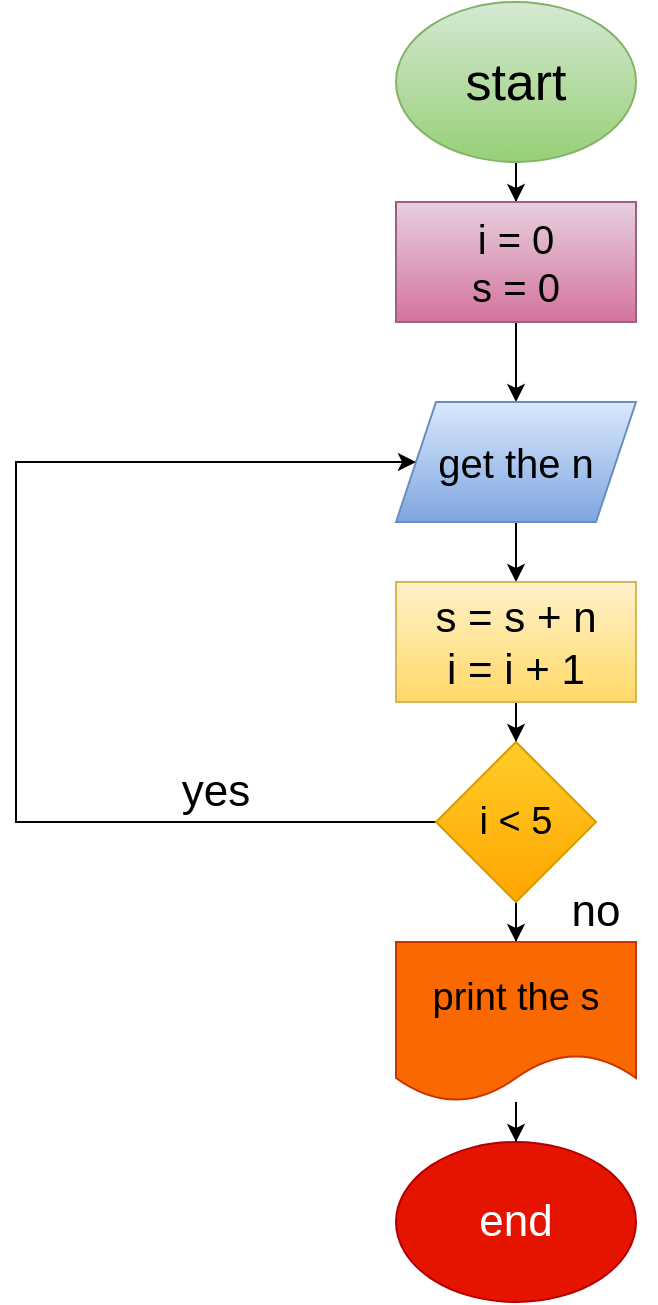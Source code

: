 <mxfile version="21.2.7" type="device">
  <diagram name="Page-1" id="U5sV9sIEa0b0Lz1cyDd5">
    <mxGraphModel dx="1050" dy="573" grid="1" gridSize="10" guides="1" tooltips="1" connect="1" arrows="1" fold="1" page="1" pageScale="1" pageWidth="850" pageHeight="1100" math="0" shadow="0">
      <root>
        <mxCell id="0" />
        <mxCell id="1" parent="0" />
        <mxCell id="LlMh9HgGDCVD9yMCo86D-3" value="" style="edgeStyle=orthogonalEdgeStyle;rounded=0;orthogonalLoop=1;jettySize=auto;html=1;" edge="1" parent="1" source="LlMh9HgGDCVD9yMCo86D-1" target="LlMh9HgGDCVD9yMCo86D-2">
          <mxGeometry relative="1" as="geometry" />
        </mxCell>
        <mxCell id="LlMh9HgGDCVD9yMCo86D-1" value="&lt;font style=&quot;font-size: 26px;&quot;&gt;start&lt;/font&gt;" style="ellipse;whiteSpace=wrap;html=1;fillColor=#d5e8d4;gradientColor=#97d077;strokeColor=#82b366;" vertex="1" parent="1">
          <mxGeometry x="370" y="20" width="120" height="80" as="geometry" />
        </mxCell>
        <mxCell id="LlMh9HgGDCVD9yMCo86D-5" value="" style="edgeStyle=orthogonalEdgeStyle;rounded=0;orthogonalLoop=1;jettySize=auto;html=1;" edge="1" parent="1" source="LlMh9HgGDCVD9yMCo86D-2" target="LlMh9HgGDCVD9yMCo86D-4">
          <mxGeometry relative="1" as="geometry" />
        </mxCell>
        <mxCell id="LlMh9HgGDCVD9yMCo86D-2" value="&lt;font style=&quot;font-size: 20px;&quot;&gt;i = 0&lt;br&gt;s = 0&lt;/font&gt;" style="rounded=0;whiteSpace=wrap;html=1;fillColor=#e6d0de;gradientColor=#d5739d;strokeColor=#996185;" vertex="1" parent="1">
          <mxGeometry x="370" y="120" width="120" height="60" as="geometry" />
        </mxCell>
        <mxCell id="LlMh9HgGDCVD9yMCo86D-7" value="" style="edgeStyle=orthogonalEdgeStyle;rounded=0;orthogonalLoop=1;jettySize=auto;html=1;" edge="1" parent="1" source="LlMh9HgGDCVD9yMCo86D-4" target="LlMh9HgGDCVD9yMCo86D-6">
          <mxGeometry relative="1" as="geometry" />
        </mxCell>
        <mxCell id="LlMh9HgGDCVD9yMCo86D-4" value="&lt;font style=&quot;font-size: 20px;&quot;&gt;get the n&lt;/font&gt;" style="shape=parallelogram;perimeter=parallelogramPerimeter;whiteSpace=wrap;html=1;fixedSize=1;fillColor=#dae8fc;gradientColor=#7ea6e0;strokeColor=#6c8ebf;" vertex="1" parent="1">
          <mxGeometry x="370" y="220" width="120" height="60" as="geometry" />
        </mxCell>
        <mxCell id="LlMh9HgGDCVD9yMCo86D-9" value="" style="edgeStyle=orthogonalEdgeStyle;rounded=0;orthogonalLoop=1;jettySize=auto;html=1;" edge="1" parent="1" source="LlMh9HgGDCVD9yMCo86D-6" target="LlMh9HgGDCVD9yMCo86D-8">
          <mxGeometry relative="1" as="geometry" />
        </mxCell>
        <mxCell id="LlMh9HgGDCVD9yMCo86D-6" value="&lt;font style=&quot;font-size: 21px;&quot;&gt;s = s + n&lt;br&gt;i = i + 1&lt;/font&gt;" style="rounded=0;whiteSpace=wrap;html=1;fillColor=#fff2cc;gradientColor=#ffd966;strokeColor=#d6b656;" vertex="1" parent="1">
          <mxGeometry x="370" y="310" width="120" height="60" as="geometry" />
        </mxCell>
        <mxCell id="LlMh9HgGDCVD9yMCo86D-10" style="edgeStyle=orthogonalEdgeStyle;rounded=0;orthogonalLoop=1;jettySize=auto;html=1;entryX=0;entryY=0.5;entryDx=0;entryDy=0;" edge="1" parent="1" source="LlMh9HgGDCVD9yMCo86D-8" target="LlMh9HgGDCVD9yMCo86D-4">
          <mxGeometry relative="1" as="geometry">
            <Array as="points">
              <mxPoint x="180" y="430" />
              <mxPoint x="180" y="250" />
            </Array>
          </mxGeometry>
        </mxCell>
        <mxCell id="LlMh9HgGDCVD9yMCo86D-13" value="" style="edgeStyle=orthogonalEdgeStyle;rounded=0;orthogonalLoop=1;jettySize=auto;html=1;" edge="1" parent="1" source="LlMh9HgGDCVD9yMCo86D-8" target="LlMh9HgGDCVD9yMCo86D-12">
          <mxGeometry relative="1" as="geometry" />
        </mxCell>
        <mxCell id="LlMh9HgGDCVD9yMCo86D-8" value="&lt;font style=&quot;font-size: 19px;&quot;&gt;i &amp;lt; 5&lt;/font&gt;" style="rhombus;whiteSpace=wrap;html=1;fillColor=#ffcd28;gradientColor=#ffa500;strokeColor=#d79b00;" vertex="1" parent="1">
          <mxGeometry x="390" y="390" width="80" height="80" as="geometry" />
        </mxCell>
        <mxCell id="LlMh9HgGDCVD9yMCo86D-11" value="&lt;font style=&quot;font-size: 22px;&quot;&gt;yes&lt;/font&gt;" style="text;html=1;strokeColor=none;fillColor=none;align=center;verticalAlign=middle;whiteSpace=wrap;rounded=0;" vertex="1" parent="1">
          <mxGeometry x="250" y="400" width="60" height="30" as="geometry" />
        </mxCell>
        <mxCell id="LlMh9HgGDCVD9yMCo86D-15" value="" style="edgeStyle=orthogonalEdgeStyle;rounded=0;orthogonalLoop=1;jettySize=auto;html=1;" edge="1" parent="1" source="LlMh9HgGDCVD9yMCo86D-12" target="LlMh9HgGDCVD9yMCo86D-14">
          <mxGeometry relative="1" as="geometry" />
        </mxCell>
        <mxCell id="LlMh9HgGDCVD9yMCo86D-12" value="&lt;font style=&quot;font-size: 19px;&quot;&gt;print the s&lt;/font&gt;" style="shape=document;whiteSpace=wrap;html=1;boundedLbl=1;fillColor=#fa6800;fontColor=#000000;strokeColor=#C73500;" vertex="1" parent="1">
          <mxGeometry x="370" y="490" width="120" height="80" as="geometry" />
        </mxCell>
        <mxCell id="LlMh9HgGDCVD9yMCo86D-14" value="&lt;font style=&quot;font-size: 22px;&quot;&gt;end&lt;/font&gt;" style="ellipse;whiteSpace=wrap;html=1;fillColor=#e51400;fontColor=#ffffff;strokeColor=#B20000;" vertex="1" parent="1">
          <mxGeometry x="370" y="590" width="120" height="80" as="geometry" />
        </mxCell>
        <mxCell id="LlMh9HgGDCVD9yMCo86D-16" value="&lt;font style=&quot;font-size: 22px;&quot;&gt;no&lt;/font&gt;" style="text;html=1;strokeColor=none;fillColor=none;align=center;verticalAlign=middle;whiteSpace=wrap;rounded=0;" vertex="1" parent="1">
          <mxGeometry x="440" y="460" width="60" height="30" as="geometry" />
        </mxCell>
      </root>
    </mxGraphModel>
  </diagram>
</mxfile>
